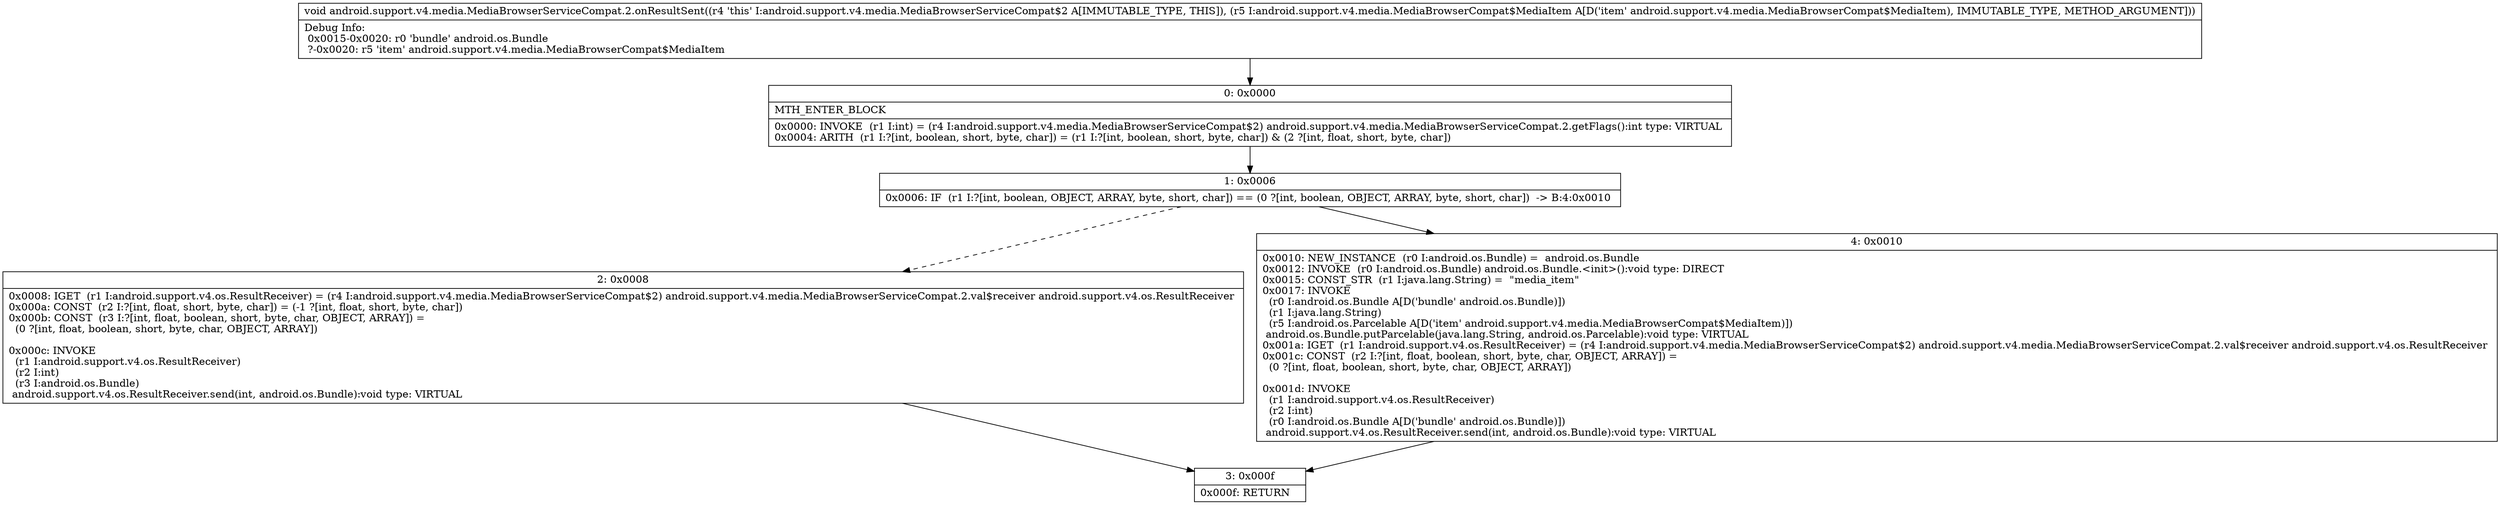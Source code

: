 digraph "CFG forandroid.support.v4.media.MediaBrowserServiceCompat.2.onResultSent(Landroid\/support\/v4\/media\/MediaBrowserCompat$MediaItem;)V" {
Node_0 [shape=record,label="{0\:\ 0x0000|MTH_ENTER_BLOCK\l|0x0000: INVOKE  (r1 I:int) = (r4 I:android.support.v4.media.MediaBrowserServiceCompat$2) android.support.v4.media.MediaBrowserServiceCompat.2.getFlags():int type: VIRTUAL \l0x0004: ARITH  (r1 I:?[int, boolean, short, byte, char]) = (r1 I:?[int, boolean, short, byte, char]) & (2 ?[int, float, short, byte, char]) \l}"];
Node_1 [shape=record,label="{1\:\ 0x0006|0x0006: IF  (r1 I:?[int, boolean, OBJECT, ARRAY, byte, short, char]) == (0 ?[int, boolean, OBJECT, ARRAY, byte, short, char])  \-\> B:4:0x0010 \l}"];
Node_2 [shape=record,label="{2\:\ 0x0008|0x0008: IGET  (r1 I:android.support.v4.os.ResultReceiver) = (r4 I:android.support.v4.media.MediaBrowserServiceCompat$2) android.support.v4.media.MediaBrowserServiceCompat.2.val$receiver android.support.v4.os.ResultReceiver \l0x000a: CONST  (r2 I:?[int, float, short, byte, char]) = (\-1 ?[int, float, short, byte, char]) \l0x000b: CONST  (r3 I:?[int, float, boolean, short, byte, char, OBJECT, ARRAY]) = \l  (0 ?[int, float, boolean, short, byte, char, OBJECT, ARRAY])\l \l0x000c: INVOKE  \l  (r1 I:android.support.v4.os.ResultReceiver)\l  (r2 I:int)\l  (r3 I:android.os.Bundle)\l android.support.v4.os.ResultReceiver.send(int, android.os.Bundle):void type: VIRTUAL \l}"];
Node_3 [shape=record,label="{3\:\ 0x000f|0x000f: RETURN   \l}"];
Node_4 [shape=record,label="{4\:\ 0x0010|0x0010: NEW_INSTANCE  (r0 I:android.os.Bundle) =  android.os.Bundle \l0x0012: INVOKE  (r0 I:android.os.Bundle) android.os.Bundle.\<init\>():void type: DIRECT \l0x0015: CONST_STR  (r1 I:java.lang.String) =  \"media_item\" \l0x0017: INVOKE  \l  (r0 I:android.os.Bundle A[D('bundle' android.os.Bundle)])\l  (r1 I:java.lang.String)\l  (r5 I:android.os.Parcelable A[D('item' android.support.v4.media.MediaBrowserCompat$MediaItem)])\l android.os.Bundle.putParcelable(java.lang.String, android.os.Parcelable):void type: VIRTUAL \l0x001a: IGET  (r1 I:android.support.v4.os.ResultReceiver) = (r4 I:android.support.v4.media.MediaBrowserServiceCompat$2) android.support.v4.media.MediaBrowserServiceCompat.2.val$receiver android.support.v4.os.ResultReceiver \l0x001c: CONST  (r2 I:?[int, float, boolean, short, byte, char, OBJECT, ARRAY]) = \l  (0 ?[int, float, boolean, short, byte, char, OBJECT, ARRAY])\l \l0x001d: INVOKE  \l  (r1 I:android.support.v4.os.ResultReceiver)\l  (r2 I:int)\l  (r0 I:android.os.Bundle A[D('bundle' android.os.Bundle)])\l android.support.v4.os.ResultReceiver.send(int, android.os.Bundle):void type: VIRTUAL \l}"];
MethodNode[shape=record,label="{void android.support.v4.media.MediaBrowserServiceCompat.2.onResultSent((r4 'this' I:android.support.v4.media.MediaBrowserServiceCompat$2 A[IMMUTABLE_TYPE, THIS]), (r5 I:android.support.v4.media.MediaBrowserCompat$MediaItem A[D('item' android.support.v4.media.MediaBrowserCompat$MediaItem), IMMUTABLE_TYPE, METHOD_ARGUMENT]))  | Debug Info:\l  0x0015\-0x0020: r0 'bundle' android.os.Bundle\l  ?\-0x0020: r5 'item' android.support.v4.media.MediaBrowserCompat$MediaItem\l}"];
MethodNode -> Node_0;
Node_0 -> Node_1;
Node_1 -> Node_2[style=dashed];
Node_1 -> Node_4;
Node_2 -> Node_3;
Node_4 -> Node_3;
}

